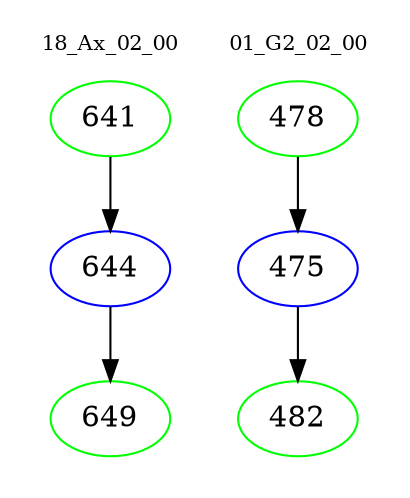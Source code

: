 digraph{
subgraph cluster_0 {
color = white
label = "18_Ax_02_00";
fontsize=10;
T0_641 [label="641", color="green"]
T0_641 -> T0_644 [color="black"]
T0_644 [label="644", color="blue"]
T0_644 -> T0_649 [color="black"]
T0_649 [label="649", color="green"]
}
subgraph cluster_1 {
color = white
label = "01_G2_02_00";
fontsize=10;
T1_478 [label="478", color="green"]
T1_478 -> T1_475 [color="black"]
T1_475 [label="475", color="blue"]
T1_475 -> T1_482 [color="black"]
T1_482 [label="482", color="green"]
}
}
